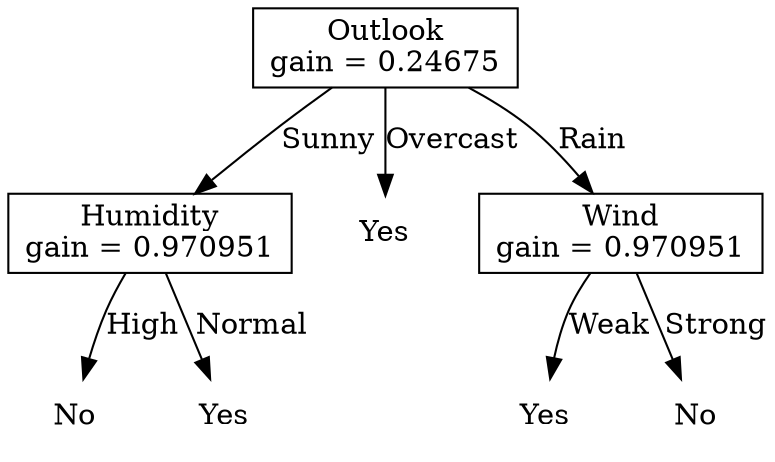 digraph G
{
	node0 [shape = box, label = "Outlook\ngain = 0.24675"];
	node1 [shape = box, label = "Humidity\ngain = 0.970951"];
	node2 [shape = none, label = "No"];
	node1 -> node2 [label = "High"];
	node3 [shape = none, label = "Yes"];
	node1 -> node3 [label = "Normal"];
	node0 -> node1 [label = "Sunny"];
	node4 [shape = none, label = "Yes"];
	node0 -> node4 [label = "Overcast"];
	node5 [shape = box, label = "Wind\ngain = 0.970951"];
	node6 [shape = none, label = "Yes"];
	node5 -> node6 [label = "Weak"];
	node7 [shape = none, label = "No"];
	node5 -> node7 [label = "Strong"];
	node0 -> node5 [label = "Rain"];
}
